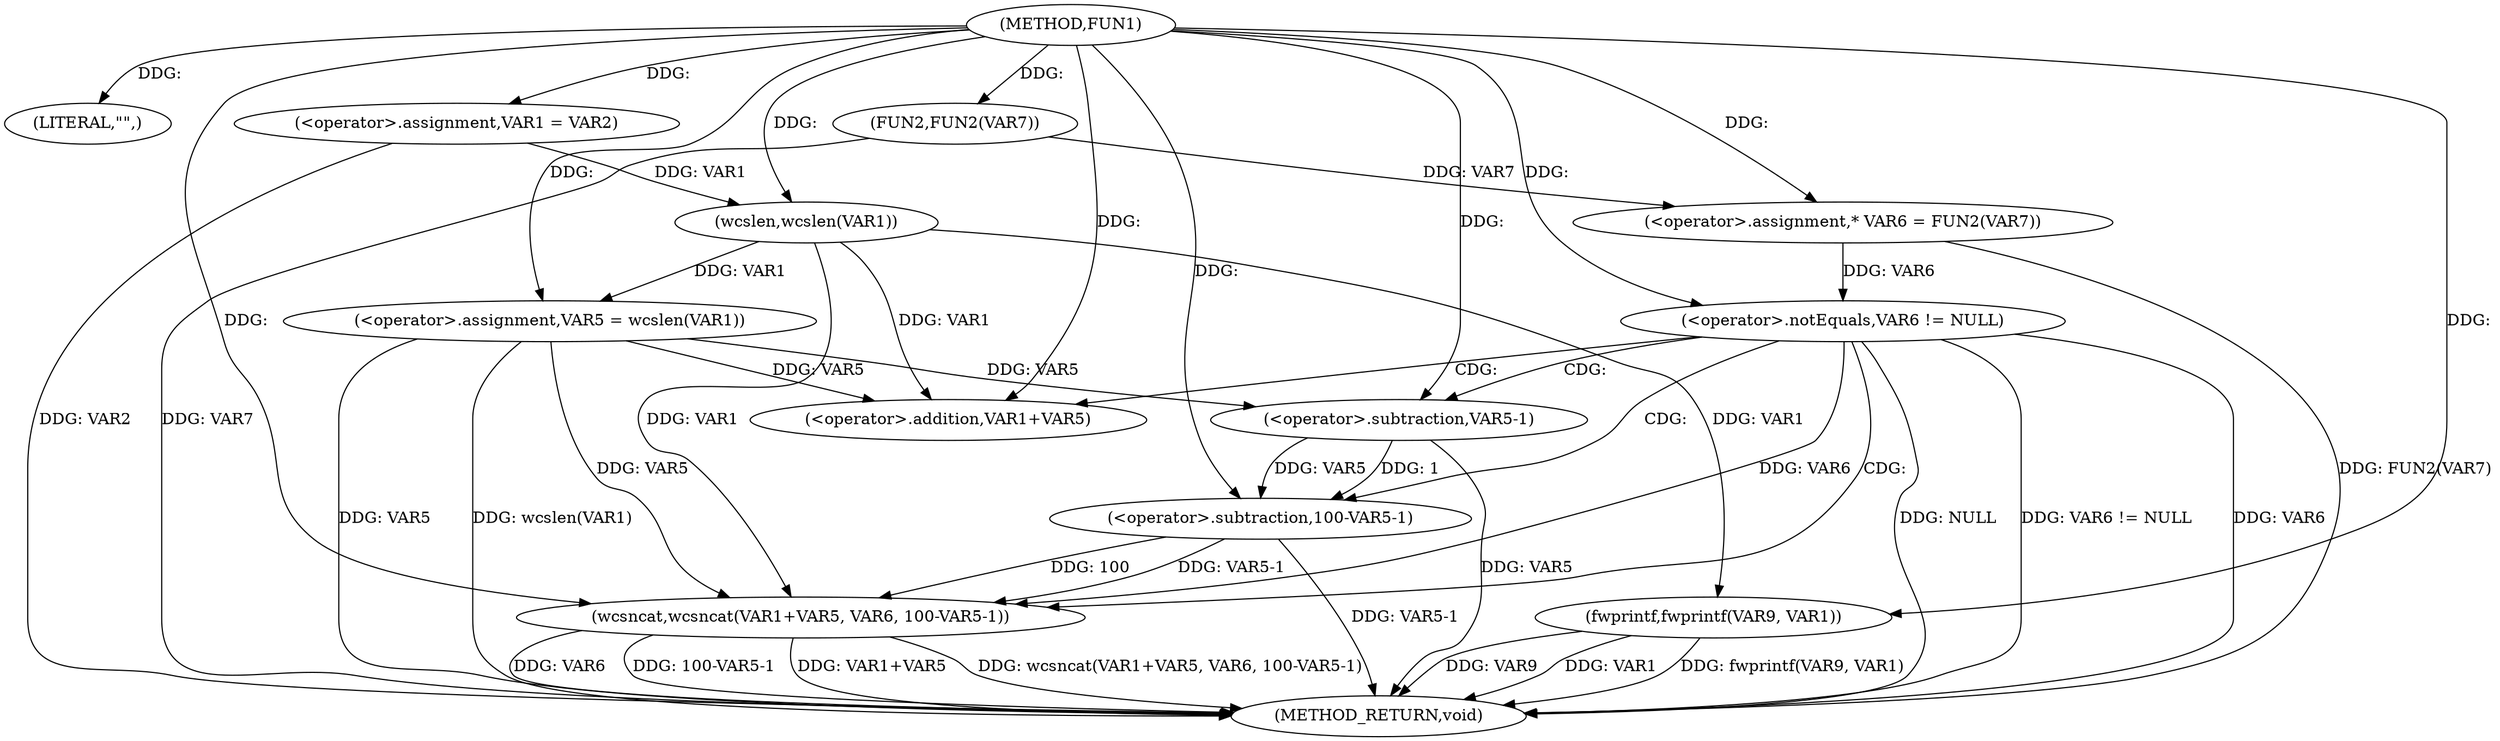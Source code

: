 digraph FUN1 {  
"1000100" [label = "(METHOD,FUN1)" ]
"1000140" [label = "(METHOD_RETURN,void)" ]
"1000103" [label = "(LITERAL,\"\",)" ]
"1000104" [label = "(<operator>.assignment,VAR1 = VAR2)" ]
"1000111" [label = "(<operator>.assignment,VAR5 = wcslen(VAR1))" ]
"1000113" [label = "(wcslen,wcslen(VAR1))" ]
"1000116" [label = "(<operator>.assignment,* VAR6 = FUN2(VAR7))" ]
"1000118" [label = "(FUN2,FUN2(VAR7))" ]
"1000121" [label = "(<operator>.notEquals,VAR6 != NULL)" ]
"1000125" [label = "(wcsncat,wcsncat(VAR1+VAR5, VAR6, 100-VAR5-1))" ]
"1000126" [label = "(<operator>.addition,VAR1+VAR5)" ]
"1000130" [label = "(<operator>.subtraction,100-VAR5-1)" ]
"1000132" [label = "(<operator>.subtraction,VAR5-1)" ]
"1000137" [label = "(fwprintf,fwprintf(VAR9, VAR1))" ]
  "1000125" -> "1000140"  [ label = "DDG: wcsncat(VAR1+VAR5, VAR6, 100-VAR5-1)"] 
  "1000125" -> "1000140"  [ label = "DDG: VAR6"] 
  "1000121" -> "1000140"  [ label = "DDG: VAR6 != NULL"] 
  "1000116" -> "1000140"  [ label = "DDG: FUN2(VAR7)"] 
  "1000111" -> "1000140"  [ label = "DDG: wcslen(VAR1)"] 
  "1000121" -> "1000140"  [ label = "DDG: VAR6"] 
  "1000137" -> "1000140"  [ label = "DDG: VAR9"] 
  "1000118" -> "1000140"  [ label = "DDG: VAR7"] 
  "1000125" -> "1000140"  [ label = "DDG: 100-VAR5-1"] 
  "1000125" -> "1000140"  [ label = "DDG: VAR1+VAR5"] 
  "1000121" -> "1000140"  [ label = "DDG: NULL"] 
  "1000130" -> "1000140"  [ label = "DDG: VAR5-1"] 
  "1000137" -> "1000140"  [ label = "DDG: VAR1"] 
  "1000132" -> "1000140"  [ label = "DDG: VAR5"] 
  "1000111" -> "1000140"  [ label = "DDG: VAR5"] 
  "1000137" -> "1000140"  [ label = "DDG: fwprintf(VAR9, VAR1)"] 
  "1000104" -> "1000140"  [ label = "DDG: VAR2"] 
  "1000100" -> "1000103"  [ label = "DDG: "] 
  "1000100" -> "1000104"  [ label = "DDG: "] 
  "1000113" -> "1000111"  [ label = "DDG: VAR1"] 
  "1000100" -> "1000111"  [ label = "DDG: "] 
  "1000104" -> "1000113"  [ label = "DDG: VAR1"] 
  "1000100" -> "1000113"  [ label = "DDG: "] 
  "1000118" -> "1000116"  [ label = "DDG: VAR7"] 
  "1000100" -> "1000116"  [ label = "DDG: "] 
  "1000100" -> "1000118"  [ label = "DDG: "] 
  "1000116" -> "1000121"  [ label = "DDG: VAR6"] 
  "1000100" -> "1000121"  [ label = "DDG: "] 
  "1000113" -> "1000125"  [ label = "DDG: VAR1"] 
  "1000100" -> "1000125"  [ label = "DDG: "] 
  "1000111" -> "1000125"  [ label = "DDG: VAR5"] 
  "1000113" -> "1000126"  [ label = "DDG: VAR1"] 
  "1000100" -> "1000126"  [ label = "DDG: "] 
  "1000111" -> "1000126"  [ label = "DDG: VAR5"] 
  "1000121" -> "1000125"  [ label = "DDG: VAR6"] 
  "1000130" -> "1000125"  [ label = "DDG: 100"] 
  "1000130" -> "1000125"  [ label = "DDG: VAR5-1"] 
  "1000100" -> "1000130"  [ label = "DDG: "] 
  "1000132" -> "1000130"  [ label = "DDG: VAR5"] 
  "1000132" -> "1000130"  [ label = "DDG: 1"] 
  "1000100" -> "1000132"  [ label = "DDG: "] 
  "1000111" -> "1000132"  [ label = "DDG: VAR5"] 
  "1000100" -> "1000137"  [ label = "DDG: "] 
  "1000113" -> "1000137"  [ label = "DDG: VAR1"] 
  "1000121" -> "1000132"  [ label = "CDG: "] 
  "1000121" -> "1000125"  [ label = "CDG: "] 
  "1000121" -> "1000130"  [ label = "CDG: "] 
  "1000121" -> "1000126"  [ label = "CDG: "] 
}
